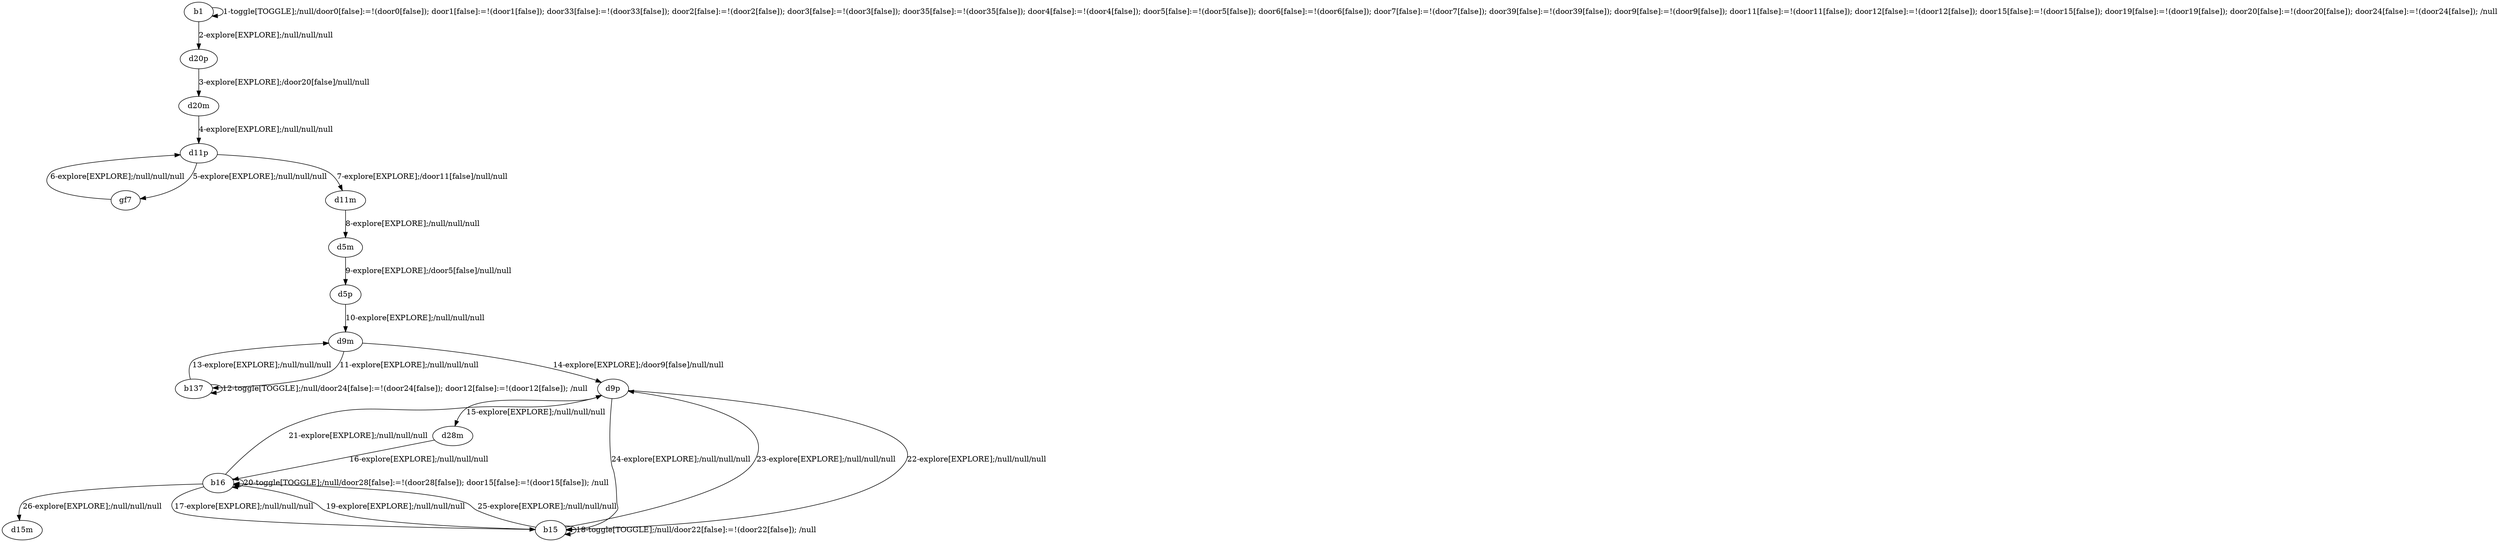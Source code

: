 # Total number of goals covered by this test: 3
# b15 --> d9p
# d28m --> b16
# b16 --> b15

digraph g {
"b1" -> "b1" [label = "1-toggle[TOGGLE];/null/door0[false]:=!(door0[false]); door1[false]:=!(door1[false]); door33[false]:=!(door33[false]); door2[false]:=!(door2[false]); door3[false]:=!(door3[false]); door35[false]:=!(door35[false]); door4[false]:=!(door4[false]); door5[false]:=!(door5[false]); door6[false]:=!(door6[false]); door7[false]:=!(door7[false]); door39[false]:=!(door39[false]); door9[false]:=!(door9[false]); door11[false]:=!(door11[false]); door12[false]:=!(door12[false]); door15[false]:=!(door15[false]); door19[false]:=!(door19[false]); door20[false]:=!(door20[false]); door24[false]:=!(door24[false]); /null"];
"b1" -> "d20p" [label = "2-explore[EXPLORE];/null/null/null"];
"d20p" -> "d20m" [label = "3-explore[EXPLORE];/door20[false]/null/null"];
"d20m" -> "d11p" [label = "4-explore[EXPLORE];/null/null/null"];
"d11p" -> "gf7" [label = "5-explore[EXPLORE];/null/null/null"];
"gf7" -> "d11p" [label = "6-explore[EXPLORE];/null/null/null"];
"d11p" -> "d11m" [label = "7-explore[EXPLORE];/door11[false]/null/null"];
"d11m" -> "d5m" [label = "8-explore[EXPLORE];/null/null/null"];
"d5m" -> "d5p" [label = "9-explore[EXPLORE];/door5[false]/null/null"];
"d5p" -> "d9m" [label = "10-explore[EXPLORE];/null/null/null"];
"d9m" -> "b137" [label = "11-explore[EXPLORE];/null/null/null"];
"b137" -> "b137" [label = "12-toggle[TOGGLE];/null/door24[false]:=!(door24[false]); door12[false]:=!(door12[false]); /null"];
"b137" -> "d9m" [label = "13-explore[EXPLORE];/null/null/null"];
"d9m" -> "d9p" [label = "14-explore[EXPLORE];/door9[false]/null/null"];
"d9p" -> "d28m" [label = "15-explore[EXPLORE];/null/null/null"];
"d28m" -> "b16" [label = "16-explore[EXPLORE];/null/null/null"];
"b16" -> "b15" [label = "17-explore[EXPLORE];/null/null/null"];
"b15" -> "b15" [label = "18-toggle[TOGGLE];/null/door22[false]:=!(door22[false]); /null"];
"b15" -> "b16" [label = "19-explore[EXPLORE];/null/null/null"];
"b16" -> "b16" [label = "20-toggle[TOGGLE];/null/door28[false]:=!(door28[false]); door15[false]:=!(door15[false]); /null"];
"b16" -> "d9p" [label = "21-explore[EXPLORE];/null/null/null"];
"d9p" -> "b15" [label = "22-explore[EXPLORE];/null/null/null"];
"b15" -> "d9p" [label = "23-explore[EXPLORE];/null/null/null"];
"d9p" -> "b15" [label = "24-explore[EXPLORE];/null/null/null"];
"b15" -> "b16" [label = "25-explore[EXPLORE];/null/null/null"];
"b16" -> "d15m" [label = "26-explore[EXPLORE];/null/null/null"];
}